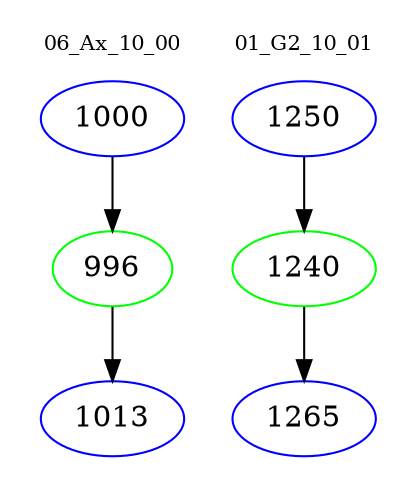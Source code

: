 digraph{
subgraph cluster_0 {
color = white
label = "06_Ax_10_00";
fontsize=10;
T0_1000 [label="1000", color="blue"]
T0_1000 -> T0_996 [color="black"]
T0_996 [label="996", color="green"]
T0_996 -> T0_1013 [color="black"]
T0_1013 [label="1013", color="blue"]
}
subgraph cluster_1 {
color = white
label = "01_G2_10_01";
fontsize=10;
T1_1250 [label="1250", color="blue"]
T1_1250 -> T1_1240 [color="black"]
T1_1240 [label="1240", color="green"]
T1_1240 -> T1_1265 [color="black"]
T1_1265 [label="1265", color="blue"]
}
}
